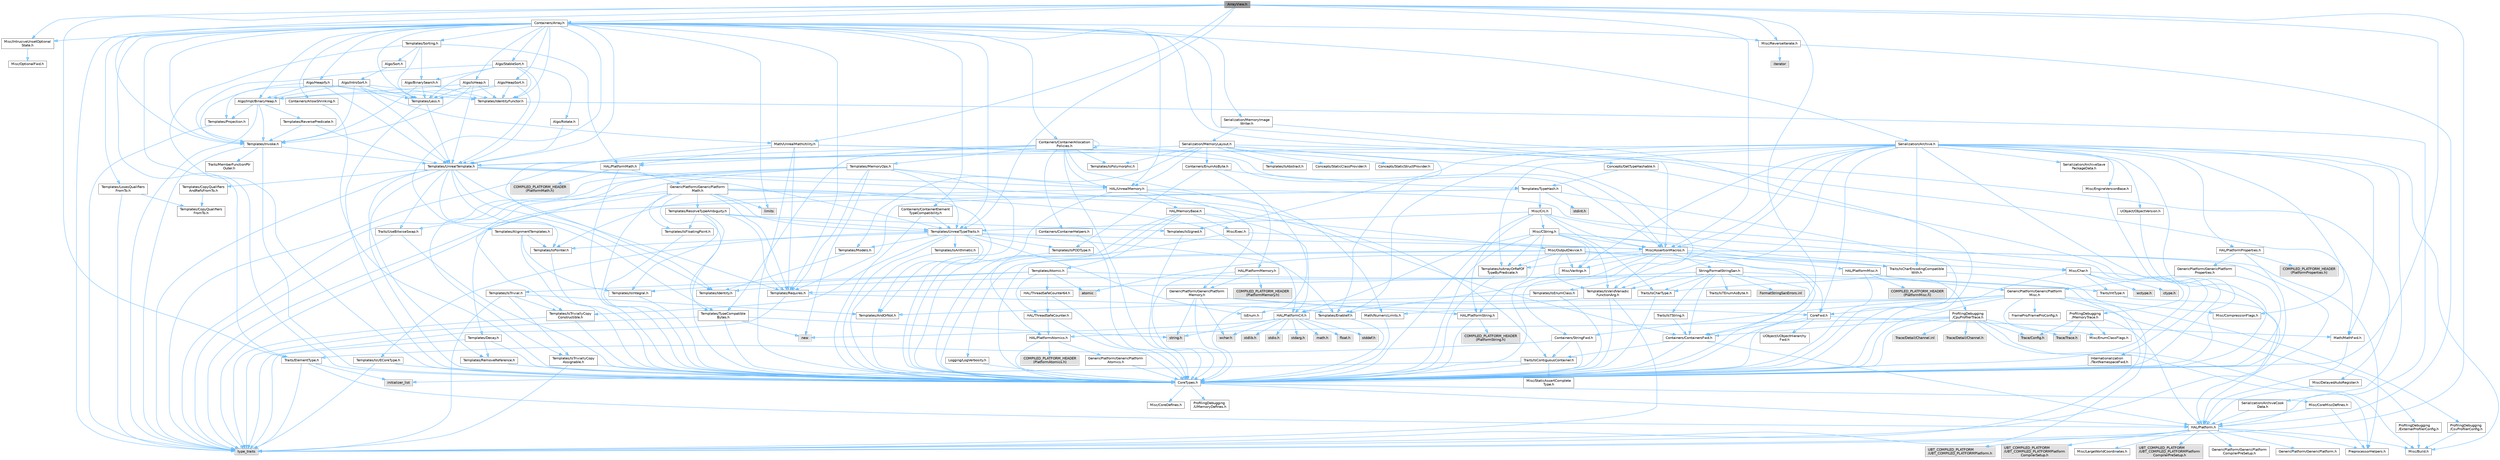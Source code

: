 digraph "ArrayView.h"
{
 // INTERACTIVE_SVG=YES
 // LATEX_PDF_SIZE
  bgcolor="transparent";
  edge [fontname=Helvetica,fontsize=10,labelfontname=Helvetica,labelfontsize=10];
  node [fontname=Helvetica,fontsize=10,shape=box,height=0.2,width=0.4];
  Node1 [id="Node000001",label="ArrayView.h",height=0.2,width=0.4,color="gray40", fillcolor="grey60", style="filled", fontcolor="black",tooltip=" "];
  Node1 -> Node2 [id="edge1_Node000001_Node000002",color="steelblue1",style="solid",tooltip=" "];
  Node2 [id="Node000002",label="CoreTypes.h",height=0.2,width=0.4,color="grey40", fillcolor="white", style="filled",URL="$dc/dec/CoreTypes_8h.html",tooltip=" "];
  Node2 -> Node3 [id="edge2_Node000002_Node000003",color="steelblue1",style="solid",tooltip=" "];
  Node3 [id="Node000003",label="HAL/Platform.h",height=0.2,width=0.4,color="grey40", fillcolor="white", style="filled",URL="$d9/dd0/Platform_8h.html",tooltip=" "];
  Node3 -> Node4 [id="edge3_Node000003_Node000004",color="steelblue1",style="solid",tooltip=" "];
  Node4 [id="Node000004",label="Misc/Build.h",height=0.2,width=0.4,color="grey40", fillcolor="white", style="filled",URL="$d3/dbb/Build_8h.html",tooltip=" "];
  Node3 -> Node5 [id="edge4_Node000003_Node000005",color="steelblue1",style="solid",tooltip=" "];
  Node5 [id="Node000005",label="Misc/LargeWorldCoordinates.h",height=0.2,width=0.4,color="grey40", fillcolor="white", style="filled",URL="$d2/dcb/LargeWorldCoordinates_8h.html",tooltip=" "];
  Node3 -> Node6 [id="edge5_Node000003_Node000006",color="steelblue1",style="solid",tooltip=" "];
  Node6 [id="Node000006",label="type_traits",height=0.2,width=0.4,color="grey60", fillcolor="#E0E0E0", style="filled",tooltip=" "];
  Node3 -> Node7 [id="edge6_Node000003_Node000007",color="steelblue1",style="solid",tooltip=" "];
  Node7 [id="Node000007",label="PreprocessorHelpers.h",height=0.2,width=0.4,color="grey40", fillcolor="white", style="filled",URL="$db/ddb/PreprocessorHelpers_8h.html",tooltip=" "];
  Node3 -> Node8 [id="edge7_Node000003_Node000008",color="steelblue1",style="solid",tooltip=" "];
  Node8 [id="Node000008",label="UBT_COMPILED_PLATFORM\l/UBT_COMPILED_PLATFORMPlatform\lCompilerPreSetup.h",height=0.2,width=0.4,color="grey60", fillcolor="#E0E0E0", style="filled",tooltip=" "];
  Node3 -> Node9 [id="edge8_Node000003_Node000009",color="steelblue1",style="solid",tooltip=" "];
  Node9 [id="Node000009",label="GenericPlatform/GenericPlatform\lCompilerPreSetup.h",height=0.2,width=0.4,color="grey40", fillcolor="white", style="filled",URL="$d9/dc8/GenericPlatformCompilerPreSetup_8h.html",tooltip=" "];
  Node3 -> Node10 [id="edge9_Node000003_Node000010",color="steelblue1",style="solid",tooltip=" "];
  Node10 [id="Node000010",label="GenericPlatform/GenericPlatform.h",height=0.2,width=0.4,color="grey40", fillcolor="white", style="filled",URL="$d6/d84/GenericPlatform_8h.html",tooltip=" "];
  Node3 -> Node11 [id="edge10_Node000003_Node000011",color="steelblue1",style="solid",tooltip=" "];
  Node11 [id="Node000011",label="UBT_COMPILED_PLATFORM\l/UBT_COMPILED_PLATFORMPlatform.h",height=0.2,width=0.4,color="grey60", fillcolor="#E0E0E0", style="filled",tooltip=" "];
  Node3 -> Node12 [id="edge11_Node000003_Node000012",color="steelblue1",style="solid",tooltip=" "];
  Node12 [id="Node000012",label="UBT_COMPILED_PLATFORM\l/UBT_COMPILED_PLATFORMPlatform\lCompilerSetup.h",height=0.2,width=0.4,color="grey60", fillcolor="#E0E0E0", style="filled",tooltip=" "];
  Node2 -> Node13 [id="edge12_Node000002_Node000013",color="steelblue1",style="solid",tooltip=" "];
  Node13 [id="Node000013",label="ProfilingDebugging\l/UMemoryDefines.h",height=0.2,width=0.4,color="grey40", fillcolor="white", style="filled",URL="$d2/da2/UMemoryDefines_8h.html",tooltip=" "];
  Node2 -> Node14 [id="edge13_Node000002_Node000014",color="steelblue1",style="solid",tooltip=" "];
  Node14 [id="Node000014",label="Misc/CoreMiscDefines.h",height=0.2,width=0.4,color="grey40", fillcolor="white", style="filled",URL="$da/d38/CoreMiscDefines_8h.html",tooltip=" "];
  Node14 -> Node3 [id="edge14_Node000014_Node000003",color="steelblue1",style="solid",tooltip=" "];
  Node14 -> Node7 [id="edge15_Node000014_Node000007",color="steelblue1",style="solid",tooltip=" "];
  Node2 -> Node15 [id="edge16_Node000002_Node000015",color="steelblue1",style="solid",tooltip=" "];
  Node15 [id="Node000015",label="Misc/CoreDefines.h",height=0.2,width=0.4,color="grey40", fillcolor="white", style="filled",URL="$d3/dd2/CoreDefines_8h.html",tooltip=" "];
  Node1 -> Node16 [id="edge17_Node000001_Node000016",color="steelblue1",style="solid",tooltip=" "];
  Node16 [id="Node000016",label="Containers/ContainersFwd.h",height=0.2,width=0.4,color="grey40", fillcolor="white", style="filled",URL="$d4/d0a/ContainersFwd_8h.html",tooltip=" "];
  Node16 -> Node3 [id="edge18_Node000016_Node000003",color="steelblue1",style="solid",tooltip=" "];
  Node16 -> Node2 [id="edge19_Node000016_Node000002",color="steelblue1",style="solid",tooltip=" "];
  Node16 -> Node17 [id="edge20_Node000016_Node000017",color="steelblue1",style="solid",tooltip=" "];
  Node17 [id="Node000017",label="Traits/IsContiguousContainer.h",height=0.2,width=0.4,color="grey40", fillcolor="white", style="filled",URL="$d5/d3c/IsContiguousContainer_8h.html",tooltip=" "];
  Node17 -> Node2 [id="edge21_Node000017_Node000002",color="steelblue1",style="solid",tooltip=" "];
  Node17 -> Node18 [id="edge22_Node000017_Node000018",color="steelblue1",style="solid",tooltip=" "];
  Node18 [id="Node000018",label="Misc/StaticAssertComplete\lType.h",height=0.2,width=0.4,color="grey40", fillcolor="white", style="filled",URL="$d5/d4e/StaticAssertCompleteType_8h.html",tooltip=" "];
  Node17 -> Node19 [id="edge23_Node000017_Node000019",color="steelblue1",style="solid",tooltip=" "];
  Node19 [id="Node000019",label="initializer_list",height=0.2,width=0.4,color="grey60", fillcolor="#E0E0E0", style="filled",tooltip=" "];
  Node1 -> Node20 [id="edge24_Node000001_Node000020",color="steelblue1",style="solid",tooltip=" "];
  Node20 [id="Node000020",label="Misc/AssertionMacros.h",height=0.2,width=0.4,color="grey40", fillcolor="white", style="filled",URL="$d0/dfa/AssertionMacros_8h.html",tooltip=" "];
  Node20 -> Node2 [id="edge25_Node000020_Node000002",color="steelblue1",style="solid",tooltip=" "];
  Node20 -> Node3 [id="edge26_Node000020_Node000003",color="steelblue1",style="solid",tooltip=" "];
  Node20 -> Node21 [id="edge27_Node000020_Node000021",color="steelblue1",style="solid",tooltip=" "];
  Node21 [id="Node000021",label="HAL/PlatformMisc.h",height=0.2,width=0.4,color="grey40", fillcolor="white", style="filled",URL="$d0/df5/PlatformMisc_8h.html",tooltip=" "];
  Node21 -> Node2 [id="edge28_Node000021_Node000002",color="steelblue1",style="solid",tooltip=" "];
  Node21 -> Node22 [id="edge29_Node000021_Node000022",color="steelblue1",style="solid",tooltip=" "];
  Node22 [id="Node000022",label="GenericPlatform/GenericPlatform\lMisc.h",height=0.2,width=0.4,color="grey40", fillcolor="white", style="filled",URL="$db/d9a/GenericPlatformMisc_8h.html",tooltip=" "];
  Node22 -> Node23 [id="edge30_Node000022_Node000023",color="steelblue1",style="solid",tooltip=" "];
  Node23 [id="Node000023",label="Containers/StringFwd.h",height=0.2,width=0.4,color="grey40", fillcolor="white", style="filled",URL="$df/d37/StringFwd_8h.html",tooltip=" "];
  Node23 -> Node2 [id="edge31_Node000023_Node000002",color="steelblue1",style="solid",tooltip=" "];
  Node23 -> Node24 [id="edge32_Node000023_Node000024",color="steelblue1",style="solid",tooltip=" "];
  Node24 [id="Node000024",label="Traits/ElementType.h",height=0.2,width=0.4,color="grey40", fillcolor="white", style="filled",URL="$d5/d4f/ElementType_8h.html",tooltip=" "];
  Node24 -> Node3 [id="edge33_Node000024_Node000003",color="steelblue1",style="solid",tooltip=" "];
  Node24 -> Node19 [id="edge34_Node000024_Node000019",color="steelblue1",style="solid",tooltip=" "];
  Node24 -> Node6 [id="edge35_Node000024_Node000006",color="steelblue1",style="solid",tooltip=" "];
  Node23 -> Node17 [id="edge36_Node000023_Node000017",color="steelblue1",style="solid",tooltip=" "];
  Node22 -> Node25 [id="edge37_Node000022_Node000025",color="steelblue1",style="solid",tooltip=" "];
  Node25 [id="Node000025",label="CoreFwd.h",height=0.2,width=0.4,color="grey40", fillcolor="white", style="filled",URL="$d1/d1e/CoreFwd_8h.html",tooltip=" "];
  Node25 -> Node2 [id="edge38_Node000025_Node000002",color="steelblue1",style="solid",tooltip=" "];
  Node25 -> Node16 [id="edge39_Node000025_Node000016",color="steelblue1",style="solid",tooltip=" "];
  Node25 -> Node26 [id="edge40_Node000025_Node000026",color="steelblue1",style="solid",tooltip=" "];
  Node26 [id="Node000026",label="Math/MathFwd.h",height=0.2,width=0.4,color="grey40", fillcolor="white", style="filled",URL="$d2/d10/MathFwd_8h.html",tooltip=" "];
  Node26 -> Node3 [id="edge41_Node000026_Node000003",color="steelblue1",style="solid",tooltip=" "];
  Node25 -> Node27 [id="edge42_Node000025_Node000027",color="steelblue1",style="solid",tooltip=" "];
  Node27 [id="Node000027",label="UObject/UObjectHierarchy\lFwd.h",height=0.2,width=0.4,color="grey40", fillcolor="white", style="filled",URL="$d3/d13/UObjectHierarchyFwd_8h.html",tooltip=" "];
  Node22 -> Node2 [id="edge43_Node000022_Node000002",color="steelblue1",style="solid",tooltip=" "];
  Node22 -> Node28 [id="edge44_Node000022_Node000028",color="steelblue1",style="solid",tooltip=" "];
  Node28 [id="Node000028",label="FramePro/FrameProConfig.h",height=0.2,width=0.4,color="grey40", fillcolor="white", style="filled",URL="$d7/d90/FrameProConfig_8h.html",tooltip=" "];
  Node22 -> Node29 [id="edge45_Node000022_Node000029",color="steelblue1",style="solid",tooltip=" "];
  Node29 [id="Node000029",label="HAL/PlatformCrt.h",height=0.2,width=0.4,color="grey40", fillcolor="white", style="filled",URL="$d8/d75/PlatformCrt_8h.html",tooltip=" "];
  Node29 -> Node30 [id="edge46_Node000029_Node000030",color="steelblue1",style="solid",tooltip=" "];
  Node30 [id="Node000030",label="new",height=0.2,width=0.4,color="grey60", fillcolor="#E0E0E0", style="filled",tooltip=" "];
  Node29 -> Node31 [id="edge47_Node000029_Node000031",color="steelblue1",style="solid",tooltip=" "];
  Node31 [id="Node000031",label="wchar.h",height=0.2,width=0.4,color="grey60", fillcolor="#E0E0E0", style="filled",tooltip=" "];
  Node29 -> Node32 [id="edge48_Node000029_Node000032",color="steelblue1",style="solid",tooltip=" "];
  Node32 [id="Node000032",label="stddef.h",height=0.2,width=0.4,color="grey60", fillcolor="#E0E0E0", style="filled",tooltip=" "];
  Node29 -> Node33 [id="edge49_Node000029_Node000033",color="steelblue1",style="solid",tooltip=" "];
  Node33 [id="Node000033",label="stdlib.h",height=0.2,width=0.4,color="grey60", fillcolor="#E0E0E0", style="filled",tooltip=" "];
  Node29 -> Node34 [id="edge50_Node000029_Node000034",color="steelblue1",style="solid",tooltip=" "];
  Node34 [id="Node000034",label="stdio.h",height=0.2,width=0.4,color="grey60", fillcolor="#E0E0E0", style="filled",tooltip=" "];
  Node29 -> Node35 [id="edge51_Node000029_Node000035",color="steelblue1",style="solid",tooltip=" "];
  Node35 [id="Node000035",label="stdarg.h",height=0.2,width=0.4,color="grey60", fillcolor="#E0E0E0", style="filled",tooltip=" "];
  Node29 -> Node36 [id="edge52_Node000029_Node000036",color="steelblue1",style="solid",tooltip=" "];
  Node36 [id="Node000036",label="math.h",height=0.2,width=0.4,color="grey60", fillcolor="#E0E0E0", style="filled",tooltip=" "];
  Node29 -> Node37 [id="edge53_Node000029_Node000037",color="steelblue1",style="solid",tooltip=" "];
  Node37 [id="Node000037",label="float.h",height=0.2,width=0.4,color="grey60", fillcolor="#E0E0E0", style="filled",tooltip=" "];
  Node29 -> Node38 [id="edge54_Node000029_Node000038",color="steelblue1",style="solid",tooltip=" "];
  Node38 [id="Node000038",label="string.h",height=0.2,width=0.4,color="grey60", fillcolor="#E0E0E0", style="filled",tooltip=" "];
  Node22 -> Node39 [id="edge55_Node000022_Node000039",color="steelblue1",style="solid",tooltip=" "];
  Node39 [id="Node000039",label="Math/NumericLimits.h",height=0.2,width=0.4,color="grey40", fillcolor="white", style="filled",URL="$df/d1b/NumericLimits_8h.html",tooltip=" "];
  Node39 -> Node2 [id="edge56_Node000039_Node000002",color="steelblue1",style="solid",tooltip=" "];
  Node22 -> Node40 [id="edge57_Node000022_Node000040",color="steelblue1",style="solid",tooltip=" "];
  Node40 [id="Node000040",label="Misc/CompressionFlags.h",height=0.2,width=0.4,color="grey40", fillcolor="white", style="filled",URL="$d9/d76/CompressionFlags_8h.html",tooltip=" "];
  Node22 -> Node41 [id="edge58_Node000022_Node000041",color="steelblue1",style="solid",tooltip=" "];
  Node41 [id="Node000041",label="Misc/EnumClassFlags.h",height=0.2,width=0.4,color="grey40", fillcolor="white", style="filled",URL="$d8/de7/EnumClassFlags_8h.html",tooltip=" "];
  Node22 -> Node42 [id="edge59_Node000022_Node000042",color="steelblue1",style="solid",tooltip=" "];
  Node42 [id="Node000042",label="ProfilingDebugging\l/CsvProfilerConfig.h",height=0.2,width=0.4,color="grey40", fillcolor="white", style="filled",URL="$d3/d88/CsvProfilerConfig_8h.html",tooltip=" "];
  Node42 -> Node4 [id="edge60_Node000042_Node000004",color="steelblue1",style="solid",tooltip=" "];
  Node22 -> Node43 [id="edge61_Node000022_Node000043",color="steelblue1",style="solid",tooltip=" "];
  Node43 [id="Node000043",label="ProfilingDebugging\l/ExternalProfilerConfig.h",height=0.2,width=0.4,color="grey40", fillcolor="white", style="filled",URL="$d3/dbb/ExternalProfilerConfig_8h.html",tooltip=" "];
  Node43 -> Node4 [id="edge62_Node000043_Node000004",color="steelblue1",style="solid",tooltip=" "];
  Node21 -> Node44 [id="edge63_Node000021_Node000044",color="steelblue1",style="solid",tooltip=" "];
  Node44 [id="Node000044",label="COMPILED_PLATFORM_HEADER\l(PlatformMisc.h)",height=0.2,width=0.4,color="grey60", fillcolor="#E0E0E0", style="filled",tooltip=" "];
  Node21 -> Node45 [id="edge64_Node000021_Node000045",color="steelblue1",style="solid",tooltip=" "];
  Node45 [id="Node000045",label="ProfilingDebugging\l/CpuProfilerTrace.h",height=0.2,width=0.4,color="grey40", fillcolor="white", style="filled",URL="$da/dcb/CpuProfilerTrace_8h.html",tooltip=" "];
  Node45 -> Node2 [id="edge65_Node000045_Node000002",color="steelblue1",style="solid",tooltip=" "];
  Node45 -> Node16 [id="edge66_Node000045_Node000016",color="steelblue1",style="solid",tooltip=" "];
  Node45 -> Node46 [id="edge67_Node000045_Node000046",color="steelblue1",style="solid",tooltip=" "];
  Node46 [id="Node000046",label="HAL/PlatformAtomics.h",height=0.2,width=0.4,color="grey40", fillcolor="white", style="filled",URL="$d3/d36/PlatformAtomics_8h.html",tooltip=" "];
  Node46 -> Node2 [id="edge68_Node000046_Node000002",color="steelblue1",style="solid",tooltip=" "];
  Node46 -> Node47 [id="edge69_Node000046_Node000047",color="steelblue1",style="solid",tooltip=" "];
  Node47 [id="Node000047",label="GenericPlatform/GenericPlatform\lAtomics.h",height=0.2,width=0.4,color="grey40", fillcolor="white", style="filled",URL="$da/d72/GenericPlatformAtomics_8h.html",tooltip=" "];
  Node47 -> Node2 [id="edge70_Node000047_Node000002",color="steelblue1",style="solid",tooltip=" "];
  Node46 -> Node48 [id="edge71_Node000046_Node000048",color="steelblue1",style="solid",tooltip=" "];
  Node48 [id="Node000048",label="COMPILED_PLATFORM_HEADER\l(PlatformAtomics.h)",height=0.2,width=0.4,color="grey60", fillcolor="#E0E0E0", style="filled",tooltip=" "];
  Node45 -> Node7 [id="edge72_Node000045_Node000007",color="steelblue1",style="solid",tooltip=" "];
  Node45 -> Node4 [id="edge73_Node000045_Node000004",color="steelblue1",style="solid",tooltip=" "];
  Node45 -> Node49 [id="edge74_Node000045_Node000049",color="steelblue1",style="solid",tooltip=" "];
  Node49 [id="Node000049",label="Trace/Config.h",height=0.2,width=0.4,color="grey60", fillcolor="#E0E0E0", style="filled",tooltip=" "];
  Node45 -> Node50 [id="edge75_Node000045_Node000050",color="steelblue1",style="solid",tooltip=" "];
  Node50 [id="Node000050",label="Trace/Detail/Channel.h",height=0.2,width=0.4,color="grey60", fillcolor="#E0E0E0", style="filled",tooltip=" "];
  Node45 -> Node51 [id="edge76_Node000045_Node000051",color="steelblue1",style="solid",tooltip=" "];
  Node51 [id="Node000051",label="Trace/Detail/Channel.inl",height=0.2,width=0.4,color="grey60", fillcolor="#E0E0E0", style="filled",tooltip=" "];
  Node45 -> Node52 [id="edge77_Node000045_Node000052",color="steelblue1",style="solid",tooltip=" "];
  Node52 [id="Node000052",label="Trace/Trace.h",height=0.2,width=0.4,color="grey60", fillcolor="#E0E0E0", style="filled",tooltip=" "];
  Node20 -> Node7 [id="edge78_Node000020_Node000007",color="steelblue1",style="solid",tooltip=" "];
  Node20 -> Node53 [id="edge79_Node000020_Node000053",color="steelblue1",style="solid",tooltip=" "];
  Node53 [id="Node000053",label="Templates/EnableIf.h",height=0.2,width=0.4,color="grey40", fillcolor="white", style="filled",URL="$d7/d60/EnableIf_8h.html",tooltip=" "];
  Node53 -> Node2 [id="edge80_Node000053_Node000002",color="steelblue1",style="solid",tooltip=" "];
  Node20 -> Node54 [id="edge81_Node000020_Node000054",color="steelblue1",style="solid",tooltip=" "];
  Node54 [id="Node000054",label="Templates/IsArrayOrRefOf\lTypeByPredicate.h",height=0.2,width=0.4,color="grey40", fillcolor="white", style="filled",URL="$d6/da1/IsArrayOrRefOfTypeByPredicate_8h.html",tooltip=" "];
  Node54 -> Node2 [id="edge82_Node000054_Node000002",color="steelblue1",style="solid",tooltip=" "];
  Node20 -> Node55 [id="edge83_Node000020_Node000055",color="steelblue1",style="solid",tooltip=" "];
  Node55 [id="Node000055",label="Templates/IsValidVariadic\lFunctionArg.h",height=0.2,width=0.4,color="grey40", fillcolor="white", style="filled",URL="$d0/dc8/IsValidVariadicFunctionArg_8h.html",tooltip=" "];
  Node55 -> Node2 [id="edge84_Node000055_Node000002",color="steelblue1",style="solid",tooltip=" "];
  Node55 -> Node56 [id="edge85_Node000055_Node000056",color="steelblue1",style="solid",tooltip=" "];
  Node56 [id="Node000056",label="IsEnum.h",height=0.2,width=0.4,color="grey40", fillcolor="white", style="filled",URL="$d4/de5/IsEnum_8h.html",tooltip=" "];
  Node55 -> Node6 [id="edge86_Node000055_Node000006",color="steelblue1",style="solid",tooltip=" "];
  Node20 -> Node57 [id="edge87_Node000020_Node000057",color="steelblue1",style="solid",tooltip=" "];
  Node57 [id="Node000057",label="Traits/IsCharEncodingCompatible\lWith.h",height=0.2,width=0.4,color="grey40", fillcolor="white", style="filled",URL="$df/dd1/IsCharEncodingCompatibleWith_8h.html",tooltip=" "];
  Node57 -> Node6 [id="edge88_Node000057_Node000006",color="steelblue1",style="solid",tooltip=" "];
  Node57 -> Node58 [id="edge89_Node000057_Node000058",color="steelblue1",style="solid",tooltip=" "];
  Node58 [id="Node000058",label="Traits/IsCharType.h",height=0.2,width=0.4,color="grey40", fillcolor="white", style="filled",URL="$db/d51/IsCharType_8h.html",tooltip=" "];
  Node58 -> Node2 [id="edge90_Node000058_Node000002",color="steelblue1",style="solid",tooltip=" "];
  Node20 -> Node59 [id="edge91_Node000020_Node000059",color="steelblue1",style="solid",tooltip=" "];
  Node59 [id="Node000059",label="Misc/VarArgs.h",height=0.2,width=0.4,color="grey40", fillcolor="white", style="filled",URL="$d5/d6f/VarArgs_8h.html",tooltip=" "];
  Node59 -> Node2 [id="edge92_Node000059_Node000002",color="steelblue1",style="solid",tooltip=" "];
  Node20 -> Node60 [id="edge93_Node000020_Node000060",color="steelblue1",style="solid",tooltip=" "];
  Node60 [id="Node000060",label="String/FormatStringSan.h",height=0.2,width=0.4,color="grey40", fillcolor="white", style="filled",URL="$d3/d8b/FormatStringSan_8h.html",tooltip=" "];
  Node60 -> Node6 [id="edge94_Node000060_Node000006",color="steelblue1",style="solid",tooltip=" "];
  Node60 -> Node2 [id="edge95_Node000060_Node000002",color="steelblue1",style="solid",tooltip=" "];
  Node60 -> Node61 [id="edge96_Node000060_Node000061",color="steelblue1",style="solid",tooltip=" "];
  Node61 [id="Node000061",label="Templates/Requires.h",height=0.2,width=0.4,color="grey40", fillcolor="white", style="filled",URL="$dc/d96/Requires_8h.html",tooltip=" "];
  Node61 -> Node53 [id="edge97_Node000061_Node000053",color="steelblue1",style="solid",tooltip=" "];
  Node61 -> Node6 [id="edge98_Node000061_Node000006",color="steelblue1",style="solid",tooltip=" "];
  Node60 -> Node62 [id="edge99_Node000060_Node000062",color="steelblue1",style="solid",tooltip=" "];
  Node62 [id="Node000062",label="Templates/Identity.h",height=0.2,width=0.4,color="grey40", fillcolor="white", style="filled",URL="$d0/dd5/Identity_8h.html",tooltip=" "];
  Node60 -> Node55 [id="edge100_Node000060_Node000055",color="steelblue1",style="solid",tooltip=" "];
  Node60 -> Node58 [id="edge101_Node000060_Node000058",color="steelblue1",style="solid",tooltip=" "];
  Node60 -> Node63 [id="edge102_Node000060_Node000063",color="steelblue1",style="solid",tooltip=" "];
  Node63 [id="Node000063",label="Traits/IsTEnumAsByte.h",height=0.2,width=0.4,color="grey40", fillcolor="white", style="filled",URL="$d1/de6/IsTEnumAsByte_8h.html",tooltip=" "];
  Node60 -> Node64 [id="edge103_Node000060_Node000064",color="steelblue1",style="solid",tooltip=" "];
  Node64 [id="Node000064",label="Traits/IsTString.h",height=0.2,width=0.4,color="grey40", fillcolor="white", style="filled",URL="$d0/df8/IsTString_8h.html",tooltip=" "];
  Node64 -> Node16 [id="edge104_Node000064_Node000016",color="steelblue1",style="solid",tooltip=" "];
  Node60 -> Node16 [id="edge105_Node000060_Node000016",color="steelblue1",style="solid",tooltip=" "];
  Node60 -> Node65 [id="edge106_Node000060_Node000065",color="steelblue1",style="solid",tooltip=" "];
  Node65 [id="Node000065",label="FormatStringSanErrors.inl",height=0.2,width=0.4,color="grey60", fillcolor="#E0E0E0", style="filled",tooltip=" "];
  Node20 -> Node66 [id="edge107_Node000020_Node000066",color="steelblue1",style="solid",tooltip=" "];
  Node66 [id="Node000066",label="atomic",height=0.2,width=0.4,color="grey60", fillcolor="#E0E0E0", style="filled",tooltip=" "];
  Node1 -> Node67 [id="edge108_Node000001_Node000067",color="steelblue1",style="solid",tooltip=" "];
  Node67 [id="Node000067",label="Misc/ReverseIterate.h",height=0.2,width=0.4,color="grey40", fillcolor="white", style="filled",URL="$db/de3/ReverseIterate_8h.html",tooltip=" "];
  Node67 -> Node3 [id="edge109_Node000067_Node000003",color="steelblue1",style="solid",tooltip=" "];
  Node67 -> Node68 [id="edge110_Node000067_Node000068",color="steelblue1",style="solid",tooltip=" "];
  Node68 [id="Node000068",label="iterator",height=0.2,width=0.4,color="grey60", fillcolor="#E0E0E0", style="filled",tooltip=" "];
  Node1 -> Node69 [id="edge111_Node000001_Node000069",color="steelblue1",style="solid",tooltip=" "];
  Node69 [id="Node000069",label="Misc/IntrusiveUnsetOptional\lState.h",height=0.2,width=0.4,color="grey40", fillcolor="white", style="filled",URL="$d2/d0a/IntrusiveUnsetOptionalState_8h.html",tooltip=" "];
  Node69 -> Node70 [id="edge112_Node000069_Node000070",color="steelblue1",style="solid",tooltip=" "];
  Node70 [id="Node000070",label="Misc/OptionalFwd.h",height=0.2,width=0.4,color="grey40", fillcolor="white", style="filled",URL="$dc/d50/OptionalFwd_8h.html",tooltip=" "];
  Node1 -> Node71 [id="edge113_Node000001_Node000071",color="steelblue1",style="solid",tooltip=" "];
  Node71 [id="Node000071",label="Templates/Invoke.h",height=0.2,width=0.4,color="grey40", fillcolor="white", style="filled",URL="$d7/deb/Invoke_8h.html",tooltip=" "];
  Node71 -> Node2 [id="edge114_Node000071_Node000002",color="steelblue1",style="solid",tooltip=" "];
  Node71 -> Node72 [id="edge115_Node000071_Node000072",color="steelblue1",style="solid",tooltip=" "];
  Node72 [id="Node000072",label="Traits/MemberFunctionPtr\lOuter.h",height=0.2,width=0.4,color="grey40", fillcolor="white", style="filled",URL="$db/da7/MemberFunctionPtrOuter_8h.html",tooltip=" "];
  Node71 -> Node73 [id="edge116_Node000071_Node000073",color="steelblue1",style="solid",tooltip=" "];
  Node73 [id="Node000073",label="Templates/UnrealTemplate.h",height=0.2,width=0.4,color="grey40", fillcolor="white", style="filled",URL="$d4/d24/UnrealTemplate_8h.html",tooltip=" "];
  Node73 -> Node2 [id="edge117_Node000073_Node000002",color="steelblue1",style="solid",tooltip=" "];
  Node73 -> Node74 [id="edge118_Node000073_Node000074",color="steelblue1",style="solid",tooltip=" "];
  Node74 [id="Node000074",label="Templates/IsPointer.h",height=0.2,width=0.4,color="grey40", fillcolor="white", style="filled",URL="$d7/d05/IsPointer_8h.html",tooltip=" "];
  Node74 -> Node2 [id="edge119_Node000074_Node000002",color="steelblue1",style="solid",tooltip=" "];
  Node73 -> Node75 [id="edge120_Node000073_Node000075",color="steelblue1",style="solid",tooltip=" "];
  Node75 [id="Node000075",label="HAL/UnrealMemory.h",height=0.2,width=0.4,color="grey40", fillcolor="white", style="filled",URL="$d9/d96/UnrealMemory_8h.html",tooltip=" "];
  Node75 -> Node2 [id="edge121_Node000075_Node000002",color="steelblue1",style="solid",tooltip=" "];
  Node75 -> Node76 [id="edge122_Node000075_Node000076",color="steelblue1",style="solid",tooltip=" "];
  Node76 [id="Node000076",label="GenericPlatform/GenericPlatform\lMemory.h",height=0.2,width=0.4,color="grey40", fillcolor="white", style="filled",URL="$dd/d22/GenericPlatformMemory_8h.html",tooltip=" "];
  Node76 -> Node25 [id="edge123_Node000076_Node000025",color="steelblue1",style="solid",tooltip=" "];
  Node76 -> Node2 [id="edge124_Node000076_Node000002",color="steelblue1",style="solid",tooltip=" "];
  Node76 -> Node77 [id="edge125_Node000076_Node000077",color="steelblue1",style="solid",tooltip=" "];
  Node77 [id="Node000077",label="HAL/PlatformString.h",height=0.2,width=0.4,color="grey40", fillcolor="white", style="filled",URL="$db/db5/PlatformString_8h.html",tooltip=" "];
  Node77 -> Node2 [id="edge126_Node000077_Node000002",color="steelblue1",style="solid",tooltip=" "];
  Node77 -> Node78 [id="edge127_Node000077_Node000078",color="steelblue1",style="solid",tooltip=" "];
  Node78 [id="Node000078",label="COMPILED_PLATFORM_HEADER\l(PlatformString.h)",height=0.2,width=0.4,color="grey60", fillcolor="#E0E0E0", style="filled",tooltip=" "];
  Node76 -> Node38 [id="edge128_Node000076_Node000038",color="steelblue1",style="solid",tooltip=" "];
  Node76 -> Node31 [id="edge129_Node000076_Node000031",color="steelblue1",style="solid",tooltip=" "];
  Node75 -> Node79 [id="edge130_Node000075_Node000079",color="steelblue1",style="solid",tooltip=" "];
  Node79 [id="Node000079",label="HAL/MemoryBase.h",height=0.2,width=0.4,color="grey40", fillcolor="white", style="filled",URL="$d6/d9f/MemoryBase_8h.html",tooltip=" "];
  Node79 -> Node2 [id="edge131_Node000079_Node000002",color="steelblue1",style="solid",tooltip=" "];
  Node79 -> Node46 [id="edge132_Node000079_Node000046",color="steelblue1",style="solid",tooltip=" "];
  Node79 -> Node29 [id="edge133_Node000079_Node000029",color="steelblue1",style="solid",tooltip=" "];
  Node79 -> Node80 [id="edge134_Node000079_Node000080",color="steelblue1",style="solid",tooltip=" "];
  Node80 [id="Node000080",label="Misc/Exec.h",height=0.2,width=0.4,color="grey40", fillcolor="white", style="filled",URL="$de/ddb/Exec_8h.html",tooltip=" "];
  Node80 -> Node2 [id="edge135_Node000080_Node000002",color="steelblue1",style="solid",tooltip=" "];
  Node80 -> Node20 [id="edge136_Node000080_Node000020",color="steelblue1",style="solid",tooltip=" "];
  Node79 -> Node81 [id="edge137_Node000079_Node000081",color="steelblue1",style="solid",tooltip=" "];
  Node81 [id="Node000081",label="Misc/OutputDevice.h",height=0.2,width=0.4,color="grey40", fillcolor="white", style="filled",URL="$d7/d32/OutputDevice_8h.html",tooltip=" "];
  Node81 -> Node25 [id="edge138_Node000081_Node000025",color="steelblue1",style="solid",tooltip=" "];
  Node81 -> Node2 [id="edge139_Node000081_Node000002",color="steelblue1",style="solid",tooltip=" "];
  Node81 -> Node82 [id="edge140_Node000081_Node000082",color="steelblue1",style="solid",tooltip=" "];
  Node82 [id="Node000082",label="Logging/LogVerbosity.h",height=0.2,width=0.4,color="grey40", fillcolor="white", style="filled",URL="$d2/d8f/LogVerbosity_8h.html",tooltip=" "];
  Node82 -> Node2 [id="edge141_Node000082_Node000002",color="steelblue1",style="solid",tooltip=" "];
  Node81 -> Node59 [id="edge142_Node000081_Node000059",color="steelblue1",style="solid",tooltip=" "];
  Node81 -> Node54 [id="edge143_Node000081_Node000054",color="steelblue1",style="solid",tooltip=" "];
  Node81 -> Node55 [id="edge144_Node000081_Node000055",color="steelblue1",style="solid",tooltip=" "];
  Node81 -> Node57 [id="edge145_Node000081_Node000057",color="steelblue1",style="solid",tooltip=" "];
  Node79 -> Node83 [id="edge146_Node000079_Node000083",color="steelblue1",style="solid",tooltip=" "];
  Node83 [id="Node000083",label="Templates/Atomic.h",height=0.2,width=0.4,color="grey40", fillcolor="white", style="filled",URL="$d3/d91/Atomic_8h.html",tooltip=" "];
  Node83 -> Node84 [id="edge147_Node000083_Node000084",color="steelblue1",style="solid",tooltip=" "];
  Node84 [id="Node000084",label="HAL/ThreadSafeCounter.h",height=0.2,width=0.4,color="grey40", fillcolor="white", style="filled",URL="$dc/dc9/ThreadSafeCounter_8h.html",tooltip=" "];
  Node84 -> Node2 [id="edge148_Node000084_Node000002",color="steelblue1",style="solid",tooltip=" "];
  Node84 -> Node46 [id="edge149_Node000084_Node000046",color="steelblue1",style="solid",tooltip=" "];
  Node83 -> Node85 [id="edge150_Node000083_Node000085",color="steelblue1",style="solid",tooltip=" "];
  Node85 [id="Node000085",label="HAL/ThreadSafeCounter64.h",height=0.2,width=0.4,color="grey40", fillcolor="white", style="filled",URL="$d0/d12/ThreadSafeCounter64_8h.html",tooltip=" "];
  Node85 -> Node2 [id="edge151_Node000085_Node000002",color="steelblue1",style="solid",tooltip=" "];
  Node85 -> Node84 [id="edge152_Node000085_Node000084",color="steelblue1",style="solid",tooltip=" "];
  Node83 -> Node86 [id="edge153_Node000083_Node000086",color="steelblue1",style="solid",tooltip=" "];
  Node86 [id="Node000086",label="Templates/IsIntegral.h",height=0.2,width=0.4,color="grey40", fillcolor="white", style="filled",URL="$da/d64/IsIntegral_8h.html",tooltip=" "];
  Node86 -> Node2 [id="edge154_Node000086_Node000002",color="steelblue1",style="solid",tooltip=" "];
  Node83 -> Node87 [id="edge155_Node000083_Node000087",color="steelblue1",style="solid",tooltip=" "];
  Node87 [id="Node000087",label="Templates/IsTrivial.h",height=0.2,width=0.4,color="grey40", fillcolor="white", style="filled",URL="$da/d4c/IsTrivial_8h.html",tooltip=" "];
  Node87 -> Node88 [id="edge156_Node000087_Node000088",color="steelblue1",style="solid",tooltip=" "];
  Node88 [id="Node000088",label="Templates/AndOrNot.h",height=0.2,width=0.4,color="grey40", fillcolor="white", style="filled",URL="$db/d0a/AndOrNot_8h.html",tooltip=" "];
  Node88 -> Node2 [id="edge157_Node000088_Node000002",color="steelblue1",style="solid",tooltip=" "];
  Node87 -> Node89 [id="edge158_Node000087_Node000089",color="steelblue1",style="solid",tooltip=" "];
  Node89 [id="Node000089",label="Templates/IsTriviallyCopy\lConstructible.h",height=0.2,width=0.4,color="grey40", fillcolor="white", style="filled",URL="$d3/d78/IsTriviallyCopyConstructible_8h.html",tooltip=" "];
  Node89 -> Node2 [id="edge159_Node000089_Node000002",color="steelblue1",style="solid",tooltip=" "];
  Node89 -> Node6 [id="edge160_Node000089_Node000006",color="steelblue1",style="solid",tooltip=" "];
  Node87 -> Node90 [id="edge161_Node000087_Node000090",color="steelblue1",style="solid",tooltip=" "];
  Node90 [id="Node000090",label="Templates/IsTriviallyCopy\lAssignable.h",height=0.2,width=0.4,color="grey40", fillcolor="white", style="filled",URL="$d2/df2/IsTriviallyCopyAssignable_8h.html",tooltip=" "];
  Node90 -> Node2 [id="edge162_Node000090_Node000002",color="steelblue1",style="solid",tooltip=" "];
  Node90 -> Node6 [id="edge163_Node000090_Node000006",color="steelblue1",style="solid",tooltip=" "];
  Node87 -> Node6 [id="edge164_Node000087_Node000006",color="steelblue1",style="solid",tooltip=" "];
  Node83 -> Node91 [id="edge165_Node000083_Node000091",color="steelblue1",style="solid",tooltip=" "];
  Node91 [id="Node000091",label="Traits/IntType.h",height=0.2,width=0.4,color="grey40", fillcolor="white", style="filled",URL="$d7/deb/IntType_8h.html",tooltip=" "];
  Node91 -> Node3 [id="edge166_Node000091_Node000003",color="steelblue1",style="solid",tooltip=" "];
  Node83 -> Node66 [id="edge167_Node000083_Node000066",color="steelblue1",style="solid",tooltip=" "];
  Node75 -> Node92 [id="edge168_Node000075_Node000092",color="steelblue1",style="solid",tooltip=" "];
  Node92 [id="Node000092",label="HAL/PlatformMemory.h",height=0.2,width=0.4,color="grey40", fillcolor="white", style="filled",URL="$de/d68/PlatformMemory_8h.html",tooltip=" "];
  Node92 -> Node2 [id="edge169_Node000092_Node000002",color="steelblue1",style="solid",tooltip=" "];
  Node92 -> Node76 [id="edge170_Node000092_Node000076",color="steelblue1",style="solid",tooltip=" "];
  Node92 -> Node93 [id="edge171_Node000092_Node000093",color="steelblue1",style="solid",tooltip=" "];
  Node93 [id="Node000093",label="COMPILED_PLATFORM_HEADER\l(PlatformMemory.h)",height=0.2,width=0.4,color="grey60", fillcolor="#E0E0E0", style="filled",tooltip=" "];
  Node75 -> Node94 [id="edge172_Node000075_Node000094",color="steelblue1",style="solid",tooltip=" "];
  Node94 [id="Node000094",label="ProfilingDebugging\l/MemoryTrace.h",height=0.2,width=0.4,color="grey40", fillcolor="white", style="filled",URL="$da/dd7/MemoryTrace_8h.html",tooltip=" "];
  Node94 -> Node3 [id="edge173_Node000094_Node000003",color="steelblue1",style="solid",tooltip=" "];
  Node94 -> Node41 [id="edge174_Node000094_Node000041",color="steelblue1",style="solid",tooltip=" "];
  Node94 -> Node49 [id="edge175_Node000094_Node000049",color="steelblue1",style="solid",tooltip=" "];
  Node94 -> Node52 [id="edge176_Node000094_Node000052",color="steelblue1",style="solid",tooltip=" "];
  Node75 -> Node74 [id="edge177_Node000075_Node000074",color="steelblue1",style="solid",tooltip=" "];
  Node73 -> Node95 [id="edge178_Node000073_Node000095",color="steelblue1",style="solid",tooltip=" "];
  Node95 [id="Node000095",label="Templates/CopyQualifiers\lAndRefsFromTo.h",height=0.2,width=0.4,color="grey40", fillcolor="white", style="filled",URL="$d3/db3/CopyQualifiersAndRefsFromTo_8h.html",tooltip=" "];
  Node95 -> Node96 [id="edge179_Node000095_Node000096",color="steelblue1",style="solid",tooltip=" "];
  Node96 [id="Node000096",label="Templates/CopyQualifiers\lFromTo.h",height=0.2,width=0.4,color="grey40", fillcolor="white", style="filled",URL="$d5/db4/CopyQualifiersFromTo_8h.html",tooltip=" "];
  Node73 -> Node97 [id="edge180_Node000073_Node000097",color="steelblue1",style="solid",tooltip=" "];
  Node97 [id="Node000097",label="Templates/UnrealTypeTraits.h",height=0.2,width=0.4,color="grey40", fillcolor="white", style="filled",URL="$d2/d2d/UnrealTypeTraits_8h.html",tooltip=" "];
  Node97 -> Node2 [id="edge181_Node000097_Node000002",color="steelblue1",style="solid",tooltip=" "];
  Node97 -> Node74 [id="edge182_Node000097_Node000074",color="steelblue1",style="solid",tooltip=" "];
  Node97 -> Node20 [id="edge183_Node000097_Node000020",color="steelblue1",style="solid",tooltip=" "];
  Node97 -> Node88 [id="edge184_Node000097_Node000088",color="steelblue1",style="solid",tooltip=" "];
  Node97 -> Node53 [id="edge185_Node000097_Node000053",color="steelblue1",style="solid",tooltip=" "];
  Node97 -> Node98 [id="edge186_Node000097_Node000098",color="steelblue1",style="solid",tooltip=" "];
  Node98 [id="Node000098",label="Templates/IsArithmetic.h",height=0.2,width=0.4,color="grey40", fillcolor="white", style="filled",URL="$d2/d5d/IsArithmetic_8h.html",tooltip=" "];
  Node98 -> Node2 [id="edge187_Node000098_Node000002",color="steelblue1",style="solid",tooltip=" "];
  Node97 -> Node56 [id="edge188_Node000097_Node000056",color="steelblue1",style="solid",tooltip=" "];
  Node97 -> Node99 [id="edge189_Node000097_Node000099",color="steelblue1",style="solid",tooltip=" "];
  Node99 [id="Node000099",label="Templates/Models.h",height=0.2,width=0.4,color="grey40", fillcolor="white", style="filled",URL="$d3/d0c/Models_8h.html",tooltip=" "];
  Node99 -> Node62 [id="edge190_Node000099_Node000062",color="steelblue1",style="solid",tooltip=" "];
  Node97 -> Node100 [id="edge191_Node000097_Node000100",color="steelblue1",style="solid",tooltip=" "];
  Node100 [id="Node000100",label="Templates/IsPODType.h",height=0.2,width=0.4,color="grey40", fillcolor="white", style="filled",URL="$d7/db1/IsPODType_8h.html",tooltip=" "];
  Node100 -> Node2 [id="edge192_Node000100_Node000002",color="steelblue1",style="solid",tooltip=" "];
  Node97 -> Node101 [id="edge193_Node000097_Node000101",color="steelblue1",style="solid",tooltip=" "];
  Node101 [id="Node000101",label="Templates/IsUECoreType.h",height=0.2,width=0.4,color="grey40", fillcolor="white", style="filled",URL="$d1/db8/IsUECoreType_8h.html",tooltip=" "];
  Node101 -> Node2 [id="edge194_Node000101_Node000002",color="steelblue1",style="solid",tooltip=" "];
  Node101 -> Node6 [id="edge195_Node000101_Node000006",color="steelblue1",style="solid",tooltip=" "];
  Node97 -> Node89 [id="edge196_Node000097_Node000089",color="steelblue1",style="solid",tooltip=" "];
  Node73 -> Node102 [id="edge197_Node000073_Node000102",color="steelblue1",style="solid",tooltip=" "];
  Node102 [id="Node000102",label="Templates/RemoveReference.h",height=0.2,width=0.4,color="grey40", fillcolor="white", style="filled",URL="$da/dbe/RemoveReference_8h.html",tooltip=" "];
  Node102 -> Node2 [id="edge198_Node000102_Node000002",color="steelblue1",style="solid",tooltip=" "];
  Node73 -> Node61 [id="edge199_Node000073_Node000061",color="steelblue1",style="solid",tooltip=" "];
  Node73 -> Node103 [id="edge200_Node000073_Node000103",color="steelblue1",style="solid",tooltip=" "];
  Node103 [id="Node000103",label="Templates/TypeCompatible\lBytes.h",height=0.2,width=0.4,color="grey40", fillcolor="white", style="filled",URL="$df/d0a/TypeCompatibleBytes_8h.html",tooltip=" "];
  Node103 -> Node2 [id="edge201_Node000103_Node000002",color="steelblue1",style="solid",tooltip=" "];
  Node103 -> Node38 [id="edge202_Node000103_Node000038",color="steelblue1",style="solid",tooltip=" "];
  Node103 -> Node30 [id="edge203_Node000103_Node000030",color="steelblue1",style="solid",tooltip=" "];
  Node103 -> Node6 [id="edge204_Node000103_Node000006",color="steelblue1",style="solid",tooltip=" "];
  Node73 -> Node62 [id="edge205_Node000073_Node000062",color="steelblue1",style="solid",tooltip=" "];
  Node73 -> Node17 [id="edge206_Node000073_Node000017",color="steelblue1",style="solid",tooltip=" "];
  Node73 -> Node104 [id="edge207_Node000073_Node000104",color="steelblue1",style="solid",tooltip=" "];
  Node104 [id="Node000104",label="Traits/UseBitwiseSwap.h",height=0.2,width=0.4,color="grey40", fillcolor="white", style="filled",URL="$db/df3/UseBitwiseSwap_8h.html",tooltip=" "];
  Node104 -> Node2 [id="edge208_Node000104_Node000002",color="steelblue1",style="solid",tooltip=" "];
  Node104 -> Node6 [id="edge209_Node000104_Node000006",color="steelblue1",style="solid",tooltip=" "];
  Node73 -> Node6 [id="edge210_Node000073_Node000006",color="steelblue1",style="solid",tooltip=" "];
  Node71 -> Node6 [id="edge211_Node000071_Node000006",color="steelblue1",style="solid",tooltip=" "];
  Node1 -> Node97 [id="edge212_Node000001_Node000097",color="steelblue1",style="solid",tooltip=" "];
  Node1 -> Node24 [id="edge213_Node000001_Node000024",color="steelblue1",style="solid",tooltip=" "];
  Node1 -> Node105 [id="edge214_Node000001_Node000105",color="steelblue1",style="solid",tooltip=" "];
  Node105 [id="Node000105",label="Containers/Array.h",height=0.2,width=0.4,color="grey40", fillcolor="white", style="filled",URL="$df/dd0/Array_8h.html",tooltip=" "];
  Node105 -> Node2 [id="edge215_Node000105_Node000002",color="steelblue1",style="solid",tooltip=" "];
  Node105 -> Node20 [id="edge216_Node000105_Node000020",color="steelblue1",style="solid",tooltip=" "];
  Node105 -> Node69 [id="edge217_Node000105_Node000069",color="steelblue1",style="solid",tooltip=" "];
  Node105 -> Node67 [id="edge218_Node000105_Node000067",color="steelblue1",style="solid",tooltip=" "];
  Node105 -> Node75 [id="edge219_Node000105_Node000075",color="steelblue1",style="solid",tooltip=" "];
  Node105 -> Node97 [id="edge220_Node000105_Node000097",color="steelblue1",style="solid",tooltip=" "];
  Node105 -> Node73 [id="edge221_Node000105_Node000073",color="steelblue1",style="solid",tooltip=" "];
  Node105 -> Node106 [id="edge222_Node000105_Node000106",color="steelblue1",style="solid",tooltip=" "];
  Node106 [id="Node000106",label="Containers/AllowShrinking.h",height=0.2,width=0.4,color="grey40", fillcolor="white", style="filled",URL="$d7/d1a/AllowShrinking_8h.html",tooltip=" "];
  Node106 -> Node2 [id="edge223_Node000106_Node000002",color="steelblue1",style="solid",tooltip=" "];
  Node105 -> Node107 [id="edge224_Node000105_Node000107",color="steelblue1",style="solid",tooltip=" "];
  Node107 [id="Node000107",label="Containers/ContainerAllocation\lPolicies.h",height=0.2,width=0.4,color="grey40", fillcolor="white", style="filled",URL="$d7/dff/ContainerAllocationPolicies_8h.html",tooltip=" "];
  Node107 -> Node2 [id="edge225_Node000107_Node000002",color="steelblue1",style="solid",tooltip=" "];
  Node107 -> Node108 [id="edge226_Node000107_Node000108",color="steelblue1",style="solid",tooltip=" "];
  Node108 [id="Node000108",label="Containers/ContainerHelpers.h",height=0.2,width=0.4,color="grey40", fillcolor="white", style="filled",URL="$d7/d33/ContainerHelpers_8h.html",tooltip=" "];
  Node108 -> Node2 [id="edge227_Node000108_Node000002",color="steelblue1",style="solid",tooltip=" "];
  Node107 -> Node107 [id="edge228_Node000107_Node000107",color="steelblue1",style="solid",tooltip=" "];
  Node107 -> Node109 [id="edge229_Node000107_Node000109",color="steelblue1",style="solid",tooltip=" "];
  Node109 [id="Node000109",label="HAL/PlatformMath.h",height=0.2,width=0.4,color="grey40", fillcolor="white", style="filled",URL="$dc/d53/PlatformMath_8h.html",tooltip=" "];
  Node109 -> Node2 [id="edge230_Node000109_Node000002",color="steelblue1",style="solid",tooltip=" "];
  Node109 -> Node110 [id="edge231_Node000109_Node000110",color="steelblue1",style="solid",tooltip=" "];
  Node110 [id="Node000110",label="GenericPlatform/GenericPlatform\lMath.h",height=0.2,width=0.4,color="grey40", fillcolor="white", style="filled",URL="$d5/d79/GenericPlatformMath_8h.html",tooltip=" "];
  Node110 -> Node2 [id="edge232_Node000110_Node000002",color="steelblue1",style="solid",tooltip=" "];
  Node110 -> Node16 [id="edge233_Node000110_Node000016",color="steelblue1",style="solid",tooltip=" "];
  Node110 -> Node29 [id="edge234_Node000110_Node000029",color="steelblue1",style="solid",tooltip=" "];
  Node110 -> Node88 [id="edge235_Node000110_Node000088",color="steelblue1",style="solid",tooltip=" "];
  Node110 -> Node111 [id="edge236_Node000110_Node000111",color="steelblue1",style="solid",tooltip=" "];
  Node111 [id="Node000111",label="Templates/Decay.h",height=0.2,width=0.4,color="grey40", fillcolor="white", style="filled",URL="$dd/d0f/Decay_8h.html",tooltip=" "];
  Node111 -> Node2 [id="edge237_Node000111_Node000002",color="steelblue1",style="solid",tooltip=" "];
  Node111 -> Node102 [id="edge238_Node000111_Node000102",color="steelblue1",style="solid",tooltip=" "];
  Node111 -> Node6 [id="edge239_Node000111_Node000006",color="steelblue1",style="solid",tooltip=" "];
  Node110 -> Node112 [id="edge240_Node000110_Node000112",color="steelblue1",style="solid",tooltip=" "];
  Node112 [id="Node000112",label="Templates/IsFloatingPoint.h",height=0.2,width=0.4,color="grey40", fillcolor="white", style="filled",URL="$d3/d11/IsFloatingPoint_8h.html",tooltip=" "];
  Node112 -> Node2 [id="edge241_Node000112_Node000002",color="steelblue1",style="solid",tooltip=" "];
  Node110 -> Node97 [id="edge242_Node000110_Node000097",color="steelblue1",style="solid",tooltip=" "];
  Node110 -> Node61 [id="edge243_Node000110_Node000061",color="steelblue1",style="solid",tooltip=" "];
  Node110 -> Node113 [id="edge244_Node000110_Node000113",color="steelblue1",style="solid",tooltip=" "];
  Node113 [id="Node000113",label="Templates/ResolveTypeAmbiguity.h",height=0.2,width=0.4,color="grey40", fillcolor="white", style="filled",URL="$df/d1f/ResolveTypeAmbiguity_8h.html",tooltip=" "];
  Node113 -> Node2 [id="edge245_Node000113_Node000002",color="steelblue1",style="solid",tooltip=" "];
  Node113 -> Node112 [id="edge246_Node000113_Node000112",color="steelblue1",style="solid",tooltip=" "];
  Node113 -> Node97 [id="edge247_Node000113_Node000097",color="steelblue1",style="solid",tooltip=" "];
  Node113 -> Node114 [id="edge248_Node000113_Node000114",color="steelblue1",style="solid",tooltip=" "];
  Node114 [id="Node000114",label="Templates/IsSigned.h",height=0.2,width=0.4,color="grey40", fillcolor="white", style="filled",URL="$d8/dd8/IsSigned_8h.html",tooltip=" "];
  Node114 -> Node2 [id="edge249_Node000114_Node000002",color="steelblue1",style="solid",tooltip=" "];
  Node113 -> Node86 [id="edge250_Node000113_Node000086",color="steelblue1",style="solid",tooltip=" "];
  Node113 -> Node61 [id="edge251_Node000113_Node000061",color="steelblue1",style="solid",tooltip=" "];
  Node110 -> Node103 [id="edge252_Node000110_Node000103",color="steelblue1",style="solid",tooltip=" "];
  Node110 -> Node115 [id="edge253_Node000110_Node000115",color="steelblue1",style="solid",tooltip=" "];
  Node115 [id="Node000115",label="limits",height=0.2,width=0.4,color="grey60", fillcolor="#E0E0E0", style="filled",tooltip=" "];
  Node110 -> Node6 [id="edge254_Node000110_Node000006",color="steelblue1",style="solid",tooltip=" "];
  Node109 -> Node116 [id="edge255_Node000109_Node000116",color="steelblue1",style="solid",tooltip=" "];
  Node116 [id="Node000116",label="COMPILED_PLATFORM_HEADER\l(PlatformMath.h)",height=0.2,width=0.4,color="grey60", fillcolor="#E0E0E0", style="filled",tooltip=" "];
  Node107 -> Node75 [id="edge256_Node000107_Node000075",color="steelblue1",style="solid",tooltip=" "];
  Node107 -> Node39 [id="edge257_Node000107_Node000039",color="steelblue1",style="solid",tooltip=" "];
  Node107 -> Node20 [id="edge258_Node000107_Node000020",color="steelblue1",style="solid",tooltip=" "];
  Node107 -> Node117 [id="edge259_Node000107_Node000117",color="steelblue1",style="solid",tooltip=" "];
  Node117 [id="Node000117",label="Templates/IsPolymorphic.h",height=0.2,width=0.4,color="grey40", fillcolor="white", style="filled",URL="$dc/d20/IsPolymorphic_8h.html",tooltip=" "];
  Node107 -> Node118 [id="edge260_Node000107_Node000118",color="steelblue1",style="solid",tooltip=" "];
  Node118 [id="Node000118",label="Templates/MemoryOps.h",height=0.2,width=0.4,color="grey40", fillcolor="white", style="filled",URL="$db/dea/MemoryOps_8h.html",tooltip=" "];
  Node118 -> Node2 [id="edge261_Node000118_Node000002",color="steelblue1",style="solid",tooltip=" "];
  Node118 -> Node75 [id="edge262_Node000118_Node000075",color="steelblue1",style="solid",tooltip=" "];
  Node118 -> Node90 [id="edge263_Node000118_Node000090",color="steelblue1",style="solid",tooltip=" "];
  Node118 -> Node89 [id="edge264_Node000118_Node000089",color="steelblue1",style="solid",tooltip=" "];
  Node118 -> Node61 [id="edge265_Node000118_Node000061",color="steelblue1",style="solid",tooltip=" "];
  Node118 -> Node97 [id="edge266_Node000118_Node000097",color="steelblue1",style="solid",tooltip=" "];
  Node118 -> Node104 [id="edge267_Node000118_Node000104",color="steelblue1",style="solid",tooltip=" "];
  Node118 -> Node30 [id="edge268_Node000118_Node000030",color="steelblue1",style="solid",tooltip=" "];
  Node118 -> Node6 [id="edge269_Node000118_Node000006",color="steelblue1",style="solid",tooltip=" "];
  Node107 -> Node103 [id="edge270_Node000107_Node000103",color="steelblue1",style="solid",tooltip=" "];
  Node107 -> Node6 [id="edge271_Node000107_Node000006",color="steelblue1",style="solid",tooltip=" "];
  Node105 -> Node119 [id="edge272_Node000105_Node000119",color="steelblue1",style="solid",tooltip=" "];
  Node119 [id="Node000119",label="Containers/ContainerElement\lTypeCompatibility.h",height=0.2,width=0.4,color="grey40", fillcolor="white", style="filled",URL="$df/ddf/ContainerElementTypeCompatibility_8h.html",tooltip=" "];
  Node119 -> Node2 [id="edge273_Node000119_Node000002",color="steelblue1",style="solid",tooltip=" "];
  Node119 -> Node97 [id="edge274_Node000119_Node000097",color="steelblue1",style="solid",tooltip=" "];
  Node105 -> Node120 [id="edge275_Node000105_Node000120",color="steelblue1",style="solid",tooltip=" "];
  Node120 [id="Node000120",label="Serialization/Archive.h",height=0.2,width=0.4,color="grey40", fillcolor="white", style="filled",URL="$d7/d3b/Archive_8h.html",tooltip=" "];
  Node120 -> Node25 [id="edge276_Node000120_Node000025",color="steelblue1",style="solid",tooltip=" "];
  Node120 -> Node2 [id="edge277_Node000120_Node000002",color="steelblue1",style="solid",tooltip=" "];
  Node120 -> Node121 [id="edge278_Node000120_Node000121",color="steelblue1",style="solid",tooltip=" "];
  Node121 [id="Node000121",label="HAL/PlatformProperties.h",height=0.2,width=0.4,color="grey40", fillcolor="white", style="filled",URL="$d9/db0/PlatformProperties_8h.html",tooltip=" "];
  Node121 -> Node2 [id="edge279_Node000121_Node000002",color="steelblue1",style="solid",tooltip=" "];
  Node121 -> Node122 [id="edge280_Node000121_Node000122",color="steelblue1",style="solid",tooltip=" "];
  Node122 [id="Node000122",label="GenericPlatform/GenericPlatform\lProperties.h",height=0.2,width=0.4,color="grey40", fillcolor="white", style="filled",URL="$d2/dcd/GenericPlatformProperties_8h.html",tooltip=" "];
  Node122 -> Node2 [id="edge281_Node000122_Node000002",color="steelblue1",style="solid",tooltip=" "];
  Node122 -> Node22 [id="edge282_Node000122_Node000022",color="steelblue1",style="solid",tooltip=" "];
  Node121 -> Node123 [id="edge283_Node000121_Node000123",color="steelblue1",style="solid",tooltip=" "];
  Node123 [id="Node000123",label="COMPILED_PLATFORM_HEADER\l(PlatformProperties.h)",height=0.2,width=0.4,color="grey60", fillcolor="#E0E0E0", style="filled",tooltip=" "];
  Node120 -> Node124 [id="edge284_Node000120_Node000124",color="steelblue1",style="solid",tooltip=" "];
  Node124 [id="Node000124",label="Internationalization\l/TextNamespaceFwd.h",height=0.2,width=0.4,color="grey40", fillcolor="white", style="filled",URL="$d8/d97/TextNamespaceFwd_8h.html",tooltip=" "];
  Node124 -> Node2 [id="edge285_Node000124_Node000002",color="steelblue1",style="solid",tooltip=" "];
  Node120 -> Node26 [id="edge286_Node000120_Node000026",color="steelblue1",style="solid",tooltip=" "];
  Node120 -> Node20 [id="edge287_Node000120_Node000020",color="steelblue1",style="solid",tooltip=" "];
  Node120 -> Node4 [id="edge288_Node000120_Node000004",color="steelblue1",style="solid",tooltip=" "];
  Node120 -> Node40 [id="edge289_Node000120_Node000040",color="steelblue1",style="solid",tooltip=" "];
  Node120 -> Node125 [id="edge290_Node000120_Node000125",color="steelblue1",style="solid",tooltip=" "];
  Node125 [id="Node000125",label="Misc/EngineVersionBase.h",height=0.2,width=0.4,color="grey40", fillcolor="white", style="filled",URL="$d5/d2b/EngineVersionBase_8h.html",tooltip=" "];
  Node125 -> Node2 [id="edge291_Node000125_Node000002",color="steelblue1",style="solid",tooltip=" "];
  Node120 -> Node59 [id="edge292_Node000120_Node000059",color="steelblue1",style="solid",tooltip=" "];
  Node120 -> Node126 [id="edge293_Node000120_Node000126",color="steelblue1",style="solid",tooltip=" "];
  Node126 [id="Node000126",label="Serialization/ArchiveCook\lData.h",height=0.2,width=0.4,color="grey40", fillcolor="white", style="filled",URL="$dc/db6/ArchiveCookData_8h.html",tooltip=" "];
  Node126 -> Node3 [id="edge294_Node000126_Node000003",color="steelblue1",style="solid",tooltip=" "];
  Node120 -> Node127 [id="edge295_Node000120_Node000127",color="steelblue1",style="solid",tooltip=" "];
  Node127 [id="Node000127",label="Serialization/ArchiveSave\lPackageData.h",height=0.2,width=0.4,color="grey40", fillcolor="white", style="filled",URL="$d1/d37/ArchiveSavePackageData_8h.html",tooltip=" "];
  Node120 -> Node53 [id="edge296_Node000120_Node000053",color="steelblue1",style="solid",tooltip=" "];
  Node120 -> Node54 [id="edge297_Node000120_Node000054",color="steelblue1",style="solid",tooltip=" "];
  Node120 -> Node128 [id="edge298_Node000120_Node000128",color="steelblue1",style="solid",tooltip=" "];
  Node128 [id="Node000128",label="Templates/IsEnumClass.h",height=0.2,width=0.4,color="grey40", fillcolor="white", style="filled",URL="$d7/d15/IsEnumClass_8h.html",tooltip=" "];
  Node128 -> Node2 [id="edge299_Node000128_Node000002",color="steelblue1",style="solid",tooltip=" "];
  Node128 -> Node88 [id="edge300_Node000128_Node000088",color="steelblue1",style="solid",tooltip=" "];
  Node120 -> Node114 [id="edge301_Node000120_Node000114",color="steelblue1",style="solid",tooltip=" "];
  Node120 -> Node55 [id="edge302_Node000120_Node000055",color="steelblue1",style="solid",tooltip=" "];
  Node120 -> Node73 [id="edge303_Node000120_Node000073",color="steelblue1",style="solid",tooltip=" "];
  Node120 -> Node57 [id="edge304_Node000120_Node000057",color="steelblue1",style="solid",tooltip=" "];
  Node120 -> Node129 [id="edge305_Node000120_Node000129",color="steelblue1",style="solid",tooltip=" "];
  Node129 [id="Node000129",label="UObject/ObjectVersion.h",height=0.2,width=0.4,color="grey40", fillcolor="white", style="filled",URL="$da/d63/ObjectVersion_8h.html",tooltip=" "];
  Node129 -> Node2 [id="edge306_Node000129_Node000002",color="steelblue1",style="solid",tooltip=" "];
  Node105 -> Node130 [id="edge307_Node000105_Node000130",color="steelblue1",style="solid",tooltip=" "];
  Node130 [id="Node000130",label="Serialization/MemoryImage\lWriter.h",height=0.2,width=0.4,color="grey40", fillcolor="white", style="filled",URL="$d0/d08/MemoryImageWriter_8h.html",tooltip=" "];
  Node130 -> Node2 [id="edge308_Node000130_Node000002",color="steelblue1",style="solid",tooltip=" "];
  Node130 -> Node131 [id="edge309_Node000130_Node000131",color="steelblue1",style="solid",tooltip=" "];
  Node131 [id="Node000131",label="Serialization/MemoryLayout.h",height=0.2,width=0.4,color="grey40", fillcolor="white", style="filled",URL="$d7/d66/MemoryLayout_8h.html",tooltip=" "];
  Node131 -> Node132 [id="edge310_Node000131_Node000132",color="steelblue1",style="solid",tooltip=" "];
  Node132 [id="Node000132",label="Concepts/StaticClassProvider.h",height=0.2,width=0.4,color="grey40", fillcolor="white", style="filled",URL="$dd/d83/StaticClassProvider_8h.html",tooltip=" "];
  Node131 -> Node133 [id="edge311_Node000131_Node000133",color="steelblue1",style="solid",tooltip=" "];
  Node133 [id="Node000133",label="Concepts/StaticStructProvider.h",height=0.2,width=0.4,color="grey40", fillcolor="white", style="filled",URL="$d5/d77/StaticStructProvider_8h.html",tooltip=" "];
  Node131 -> Node134 [id="edge312_Node000131_Node000134",color="steelblue1",style="solid",tooltip=" "];
  Node134 [id="Node000134",label="Containers/EnumAsByte.h",height=0.2,width=0.4,color="grey40", fillcolor="white", style="filled",URL="$d6/d9a/EnumAsByte_8h.html",tooltip=" "];
  Node134 -> Node2 [id="edge313_Node000134_Node000002",color="steelblue1",style="solid",tooltip=" "];
  Node134 -> Node100 [id="edge314_Node000134_Node000100",color="steelblue1",style="solid",tooltip=" "];
  Node134 -> Node135 [id="edge315_Node000134_Node000135",color="steelblue1",style="solid",tooltip=" "];
  Node135 [id="Node000135",label="Templates/TypeHash.h",height=0.2,width=0.4,color="grey40", fillcolor="white", style="filled",URL="$d1/d62/TypeHash_8h.html",tooltip=" "];
  Node135 -> Node2 [id="edge316_Node000135_Node000002",color="steelblue1",style="solid",tooltip=" "];
  Node135 -> Node61 [id="edge317_Node000135_Node000061",color="steelblue1",style="solid",tooltip=" "];
  Node135 -> Node136 [id="edge318_Node000135_Node000136",color="steelblue1",style="solid",tooltip=" "];
  Node136 [id="Node000136",label="Misc/Crc.h",height=0.2,width=0.4,color="grey40", fillcolor="white", style="filled",URL="$d4/dd2/Crc_8h.html",tooltip=" "];
  Node136 -> Node2 [id="edge319_Node000136_Node000002",color="steelblue1",style="solid",tooltip=" "];
  Node136 -> Node77 [id="edge320_Node000136_Node000077",color="steelblue1",style="solid",tooltip=" "];
  Node136 -> Node20 [id="edge321_Node000136_Node000020",color="steelblue1",style="solid",tooltip=" "];
  Node136 -> Node137 [id="edge322_Node000136_Node000137",color="steelblue1",style="solid",tooltip=" "];
  Node137 [id="Node000137",label="Misc/CString.h",height=0.2,width=0.4,color="grey40", fillcolor="white", style="filled",URL="$d2/d49/CString_8h.html",tooltip=" "];
  Node137 -> Node2 [id="edge323_Node000137_Node000002",color="steelblue1",style="solid",tooltip=" "];
  Node137 -> Node29 [id="edge324_Node000137_Node000029",color="steelblue1",style="solid",tooltip=" "];
  Node137 -> Node77 [id="edge325_Node000137_Node000077",color="steelblue1",style="solid",tooltip=" "];
  Node137 -> Node20 [id="edge326_Node000137_Node000020",color="steelblue1",style="solid",tooltip=" "];
  Node137 -> Node138 [id="edge327_Node000137_Node000138",color="steelblue1",style="solid",tooltip=" "];
  Node138 [id="Node000138",label="Misc/Char.h",height=0.2,width=0.4,color="grey40", fillcolor="white", style="filled",URL="$d0/d58/Char_8h.html",tooltip=" "];
  Node138 -> Node2 [id="edge328_Node000138_Node000002",color="steelblue1",style="solid",tooltip=" "];
  Node138 -> Node91 [id="edge329_Node000138_Node000091",color="steelblue1",style="solid",tooltip=" "];
  Node138 -> Node139 [id="edge330_Node000138_Node000139",color="steelblue1",style="solid",tooltip=" "];
  Node139 [id="Node000139",label="ctype.h",height=0.2,width=0.4,color="grey60", fillcolor="#E0E0E0", style="filled",tooltip=" "];
  Node138 -> Node140 [id="edge331_Node000138_Node000140",color="steelblue1",style="solid",tooltip=" "];
  Node140 [id="Node000140",label="wctype.h",height=0.2,width=0.4,color="grey60", fillcolor="#E0E0E0", style="filled",tooltip=" "];
  Node138 -> Node6 [id="edge332_Node000138_Node000006",color="steelblue1",style="solid",tooltip=" "];
  Node137 -> Node59 [id="edge333_Node000137_Node000059",color="steelblue1",style="solid",tooltip=" "];
  Node137 -> Node54 [id="edge334_Node000137_Node000054",color="steelblue1",style="solid",tooltip=" "];
  Node137 -> Node55 [id="edge335_Node000137_Node000055",color="steelblue1",style="solid",tooltip=" "];
  Node137 -> Node57 [id="edge336_Node000137_Node000057",color="steelblue1",style="solid",tooltip=" "];
  Node136 -> Node138 [id="edge337_Node000136_Node000138",color="steelblue1",style="solid",tooltip=" "];
  Node136 -> Node97 [id="edge338_Node000136_Node000097",color="steelblue1",style="solid",tooltip=" "];
  Node136 -> Node58 [id="edge339_Node000136_Node000058",color="steelblue1",style="solid",tooltip=" "];
  Node135 -> Node141 [id="edge340_Node000135_Node000141",color="steelblue1",style="solid",tooltip=" "];
  Node141 [id="Node000141",label="stdint.h",height=0.2,width=0.4,color="grey60", fillcolor="#E0E0E0", style="filled",tooltip=" "];
  Node135 -> Node6 [id="edge341_Node000135_Node000006",color="steelblue1",style="solid",tooltip=" "];
  Node131 -> Node23 [id="edge342_Node000131_Node000023",color="steelblue1",style="solid",tooltip=" "];
  Node131 -> Node75 [id="edge343_Node000131_Node000075",color="steelblue1",style="solid",tooltip=" "];
  Node131 -> Node142 [id="edge344_Node000131_Node000142",color="steelblue1",style="solid",tooltip=" "];
  Node142 [id="Node000142",label="Misc/DelayedAutoRegister.h",height=0.2,width=0.4,color="grey40", fillcolor="white", style="filled",URL="$d1/dda/DelayedAutoRegister_8h.html",tooltip=" "];
  Node142 -> Node3 [id="edge345_Node000142_Node000003",color="steelblue1",style="solid",tooltip=" "];
  Node131 -> Node53 [id="edge346_Node000131_Node000053",color="steelblue1",style="solid",tooltip=" "];
  Node131 -> Node143 [id="edge347_Node000131_Node000143",color="steelblue1",style="solid",tooltip=" "];
  Node143 [id="Node000143",label="Templates/IsAbstract.h",height=0.2,width=0.4,color="grey40", fillcolor="white", style="filled",URL="$d8/db7/IsAbstract_8h.html",tooltip=" "];
  Node131 -> Node117 [id="edge348_Node000131_Node000117",color="steelblue1",style="solid",tooltip=" "];
  Node131 -> Node99 [id="edge349_Node000131_Node000099",color="steelblue1",style="solid",tooltip=" "];
  Node131 -> Node73 [id="edge350_Node000131_Node000073",color="steelblue1",style="solid",tooltip=" "];
  Node105 -> Node144 [id="edge351_Node000105_Node000144",color="steelblue1",style="solid",tooltip=" "];
  Node144 [id="Node000144",label="Algo/Heapify.h",height=0.2,width=0.4,color="grey40", fillcolor="white", style="filled",URL="$d0/d2a/Heapify_8h.html",tooltip=" "];
  Node144 -> Node145 [id="edge352_Node000144_Node000145",color="steelblue1",style="solid",tooltip=" "];
  Node145 [id="Node000145",label="Algo/Impl/BinaryHeap.h",height=0.2,width=0.4,color="grey40", fillcolor="white", style="filled",URL="$d7/da3/Algo_2Impl_2BinaryHeap_8h.html",tooltip=" "];
  Node145 -> Node71 [id="edge353_Node000145_Node000071",color="steelblue1",style="solid",tooltip=" "];
  Node145 -> Node146 [id="edge354_Node000145_Node000146",color="steelblue1",style="solid",tooltip=" "];
  Node146 [id="Node000146",label="Templates/Projection.h",height=0.2,width=0.4,color="grey40", fillcolor="white", style="filled",URL="$d7/df0/Projection_8h.html",tooltip=" "];
  Node146 -> Node6 [id="edge355_Node000146_Node000006",color="steelblue1",style="solid",tooltip=" "];
  Node145 -> Node147 [id="edge356_Node000145_Node000147",color="steelblue1",style="solid",tooltip=" "];
  Node147 [id="Node000147",label="Templates/ReversePredicate.h",height=0.2,width=0.4,color="grey40", fillcolor="white", style="filled",URL="$d8/d28/ReversePredicate_8h.html",tooltip=" "];
  Node147 -> Node71 [id="edge357_Node000147_Node000071",color="steelblue1",style="solid",tooltip=" "];
  Node147 -> Node73 [id="edge358_Node000147_Node000073",color="steelblue1",style="solid",tooltip=" "];
  Node145 -> Node6 [id="edge359_Node000145_Node000006",color="steelblue1",style="solid",tooltip=" "];
  Node144 -> Node148 [id="edge360_Node000144_Node000148",color="steelblue1",style="solid",tooltip=" "];
  Node148 [id="Node000148",label="Templates/IdentityFunctor.h",height=0.2,width=0.4,color="grey40", fillcolor="white", style="filled",URL="$d7/d2e/IdentityFunctor_8h.html",tooltip=" "];
  Node148 -> Node3 [id="edge361_Node000148_Node000003",color="steelblue1",style="solid",tooltip=" "];
  Node144 -> Node71 [id="edge362_Node000144_Node000071",color="steelblue1",style="solid",tooltip=" "];
  Node144 -> Node149 [id="edge363_Node000144_Node000149",color="steelblue1",style="solid",tooltip=" "];
  Node149 [id="Node000149",label="Templates/Less.h",height=0.2,width=0.4,color="grey40", fillcolor="white", style="filled",URL="$de/dc8/Less_8h.html",tooltip=" "];
  Node149 -> Node2 [id="edge364_Node000149_Node000002",color="steelblue1",style="solid",tooltip=" "];
  Node149 -> Node73 [id="edge365_Node000149_Node000073",color="steelblue1",style="solid",tooltip=" "];
  Node144 -> Node73 [id="edge366_Node000144_Node000073",color="steelblue1",style="solid",tooltip=" "];
  Node105 -> Node150 [id="edge367_Node000105_Node000150",color="steelblue1",style="solid",tooltip=" "];
  Node150 [id="Node000150",label="Algo/HeapSort.h",height=0.2,width=0.4,color="grey40", fillcolor="white", style="filled",URL="$d3/d92/HeapSort_8h.html",tooltip=" "];
  Node150 -> Node145 [id="edge368_Node000150_Node000145",color="steelblue1",style="solid",tooltip=" "];
  Node150 -> Node148 [id="edge369_Node000150_Node000148",color="steelblue1",style="solid",tooltip=" "];
  Node150 -> Node149 [id="edge370_Node000150_Node000149",color="steelblue1",style="solid",tooltip=" "];
  Node150 -> Node73 [id="edge371_Node000150_Node000073",color="steelblue1",style="solid",tooltip=" "];
  Node105 -> Node151 [id="edge372_Node000105_Node000151",color="steelblue1",style="solid",tooltip=" "];
  Node151 [id="Node000151",label="Algo/IsHeap.h",height=0.2,width=0.4,color="grey40", fillcolor="white", style="filled",URL="$de/d32/IsHeap_8h.html",tooltip=" "];
  Node151 -> Node145 [id="edge373_Node000151_Node000145",color="steelblue1",style="solid",tooltip=" "];
  Node151 -> Node148 [id="edge374_Node000151_Node000148",color="steelblue1",style="solid",tooltip=" "];
  Node151 -> Node71 [id="edge375_Node000151_Node000071",color="steelblue1",style="solid",tooltip=" "];
  Node151 -> Node149 [id="edge376_Node000151_Node000149",color="steelblue1",style="solid",tooltip=" "];
  Node151 -> Node73 [id="edge377_Node000151_Node000073",color="steelblue1",style="solid",tooltip=" "];
  Node105 -> Node145 [id="edge378_Node000105_Node000145",color="steelblue1",style="solid",tooltip=" "];
  Node105 -> Node152 [id="edge379_Node000105_Node000152",color="steelblue1",style="solid",tooltip=" "];
  Node152 [id="Node000152",label="Algo/StableSort.h",height=0.2,width=0.4,color="grey40", fillcolor="white", style="filled",URL="$d7/d3c/StableSort_8h.html",tooltip=" "];
  Node152 -> Node153 [id="edge380_Node000152_Node000153",color="steelblue1",style="solid",tooltip=" "];
  Node153 [id="Node000153",label="Algo/BinarySearch.h",height=0.2,width=0.4,color="grey40", fillcolor="white", style="filled",URL="$db/db4/BinarySearch_8h.html",tooltip=" "];
  Node153 -> Node148 [id="edge381_Node000153_Node000148",color="steelblue1",style="solid",tooltip=" "];
  Node153 -> Node71 [id="edge382_Node000153_Node000071",color="steelblue1",style="solid",tooltip=" "];
  Node153 -> Node149 [id="edge383_Node000153_Node000149",color="steelblue1",style="solid",tooltip=" "];
  Node152 -> Node154 [id="edge384_Node000152_Node000154",color="steelblue1",style="solid",tooltip=" "];
  Node154 [id="Node000154",label="Algo/Rotate.h",height=0.2,width=0.4,color="grey40", fillcolor="white", style="filled",URL="$dd/da7/Rotate_8h.html",tooltip=" "];
  Node154 -> Node73 [id="edge385_Node000154_Node000073",color="steelblue1",style="solid",tooltip=" "];
  Node152 -> Node148 [id="edge386_Node000152_Node000148",color="steelblue1",style="solid",tooltip=" "];
  Node152 -> Node71 [id="edge387_Node000152_Node000071",color="steelblue1",style="solid",tooltip=" "];
  Node152 -> Node149 [id="edge388_Node000152_Node000149",color="steelblue1",style="solid",tooltip=" "];
  Node152 -> Node73 [id="edge389_Node000152_Node000073",color="steelblue1",style="solid",tooltip=" "];
  Node105 -> Node155 [id="edge390_Node000105_Node000155",color="steelblue1",style="solid",tooltip=" "];
  Node155 [id="Node000155",label="Concepts/GetTypeHashable.h",height=0.2,width=0.4,color="grey40", fillcolor="white", style="filled",URL="$d3/da2/GetTypeHashable_8h.html",tooltip=" "];
  Node155 -> Node2 [id="edge391_Node000155_Node000002",color="steelblue1",style="solid",tooltip=" "];
  Node155 -> Node135 [id="edge392_Node000155_Node000135",color="steelblue1",style="solid",tooltip=" "];
  Node105 -> Node148 [id="edge393_Node000105_Node000148",color="steelblue1",style="solid",tooltip=" "];
  Node105 -> Node71 [id="edge394_Node000105_Node000071",color="steelblue1",style="solid",tooltip=" "];
  Node105 -> Node149 [id="edge395_Node000105_Node000149",color="steelblue1",style="solid",tooltip=" "];
  Node105 -> Node156 [id="edge396_Node000105_Node000156",color="steelblue1",style="solid",tooltip=" "];
  Node156 [id="Node000156",label="Templates/LosesQualifiers\lFromTo.h",height=0.2,width=0.4,color="grey40", fillcolor="white", style="filled",URL="$d2/db3/LosesQualifiersFromTo_8h.html",tooltip=" "];
  Node156 -> Node96 [id="edge397_Node000156_Node000096",color="steelblue1",style="solid",tooltip=" "];
  Node156 -> Node6 [id="edge398_Node000156_Node000006",color="steelblue1",style="solid",tooltip=" "];
  Node105 -> Node61 [id="edge399_Node000105_Node000061",color="steelblue1",style="solid",tooltip=" "];
  Node105 -> Node157 [id="edge400_Node000105_Node000157",color="steelblue1",style="solid",tooltip=" "];
  Node157 [id="Node000157",label="Templates/Sorting.h",height=0.2,width=0.4,color="grey40", fillcolor="white", style="filled",URL="$d3/d9e/Sorting_8h.html",tooltip=" "];
  Node157 -> Node2 [id="edge401_Node000157_Node000002",color="steelblue1",style="solid",tooltip=" "];
  Node157 -> Node153 [id="edge402_Node000157_Node000153",color="steelblue1",style="solid",tooltip=" "];
  Node157 -> Node158 [id="edge403_Node000157_Node000158",color="steelblue1",style="solid",tooltip=" "];
  Node158 [id="Node000158",label="Algo/Sort.h",height=0.2,width=0.4,color="grey40", fillcolor="white", style="filled",URL="$d1/d87/Sort_8h.html",tooltip=" "];
  Node158 -> Node159 [id="edge404_Node000158_Node000159",color="steelblue1",style="solid",tooltip=" "];
  Node159 [id="Node000159",label="Algo/IntroSort.h",height=0.2,width=0.4,color="grey40", fillcolor="white", style="filled",URL="$d3/db3/IntroSort_8h.html",tooltip=" "];
  Node159 -> Node145 [id="edge405_Node000159_Node000145",color="steelblue1",style="solid",tooltip=" "];
  Node159 -> Node160 [id="edge406_Node000159_Node000160",color="steelblue1",style="solid",tooltip=" "];
  Node160 [id="Node000160",label="Math/UnrealMathUtility.h",height=0.2,width=0.4,color="grey40", fillcolor="white", style="filled",URL="$db/db8/UnrealMathUtility_8h.html",tooltip=" "];
  Node160 -> Node2 [id="edge407_Node000160_Node000002",color="steelblue1",style="solid",tooltip=" "];
  Node160 -> Node20 [id="edge408_Node000160_Node000020",color="steelblue1",style="solid",tooltip=" "];
  Node160 -> Node109 [id="edge409_Node000160_Node000109",color="steelblue1",style="solid",tooltip=" "];
  Node160 -> Node26 [id="edge410_Node000160_Node000026",color="steelblue1",style="solid",tooltip=" "];
  Node160 -> Node62 [id="edge411_Node000160_Node000062",color="steelblue1",style="solid",tooltip=" "];
  Node160 -> Node61 [id="edge412_Node000160_Node000061",color="steelblue1",style="solid",tooltip=" "];
  Node159 -> Node148 [id="edge413_Node000159_Node000148",color="steelblue1",style="solid",tooltip=" "];
  Node159 -> Node71 [id="edge414_Node000159_Node000071",color="steelblue1",style="solid",tooltip=" "];
  Node159 -> Node146 [id="edge415_Node000159_Node000146",color="steelblue1",style="solid",tooltip=" "];
  Node159 -> Node149 [id="edge416_Node000159_Node000149",color="steelblue1",style="solid",tooltip=" "];
  Node159 -> Node73 [id="edge417_Node000159_Node000073",color="steelblue1",style="solid",tooltip=" "];
  Node157 -> Node109 [id="edge418_Node000157_Node000109",color="steelblue1",style="solid",tooltip=" "];
  Node157 -> Node149 [id="edge419_Node000157_Node000149",color="steelblue1",style="solid",tooltip=" "];
  Node105 -> Node161 [id="edge420_Node000105_Node000161",color="steelblue1",style="solid",tooltip=" "];
  Node161 [id="Node000161",label="Templates/AlignmentTemplates.h",height=0.2,width=0.4,color="grey40", fillcolor="white", style="filled",URL="$dd/d32/AlignmentTemplates_8h.html",tooltip=" "];
  Node161 -> Node2 [id="edge421_Node000161_Node000002",color="steelblue1",style="solid",tooltip=" "];
  Node161 -> Node86 [id="edge422_Node000161_Node000086",color="steelblue1",style="solid",tooltip=" "];
  Node161 -> Node74 [id="edge423_Node000161_Node000074",color="steelblue1",style="solid",tooltip=" "];
  Node105 -> Node24 [id="edge424_Node000105_Node000024",color="steelblue1",style="solid",tooltip=" "];
  Node105 -> Node115 [id="edge425_Node000105_Node000115",color="steelblue1",style="solid",tooltip=" "];
  Node105 -> Node6 [id="edge426_Node000105_Node000006",color="steelblue1",style="solid",tooltip=" "];
  Node1 -> Node160 [id="edge427_Node000001_Node000160",color="steelblue1",style="solid",tooltip=" "];
  Node1 -> Node6 [id="edge428_Node000001_Node000006",color="steelblue1",style="solid",tooltip=" "];
}
